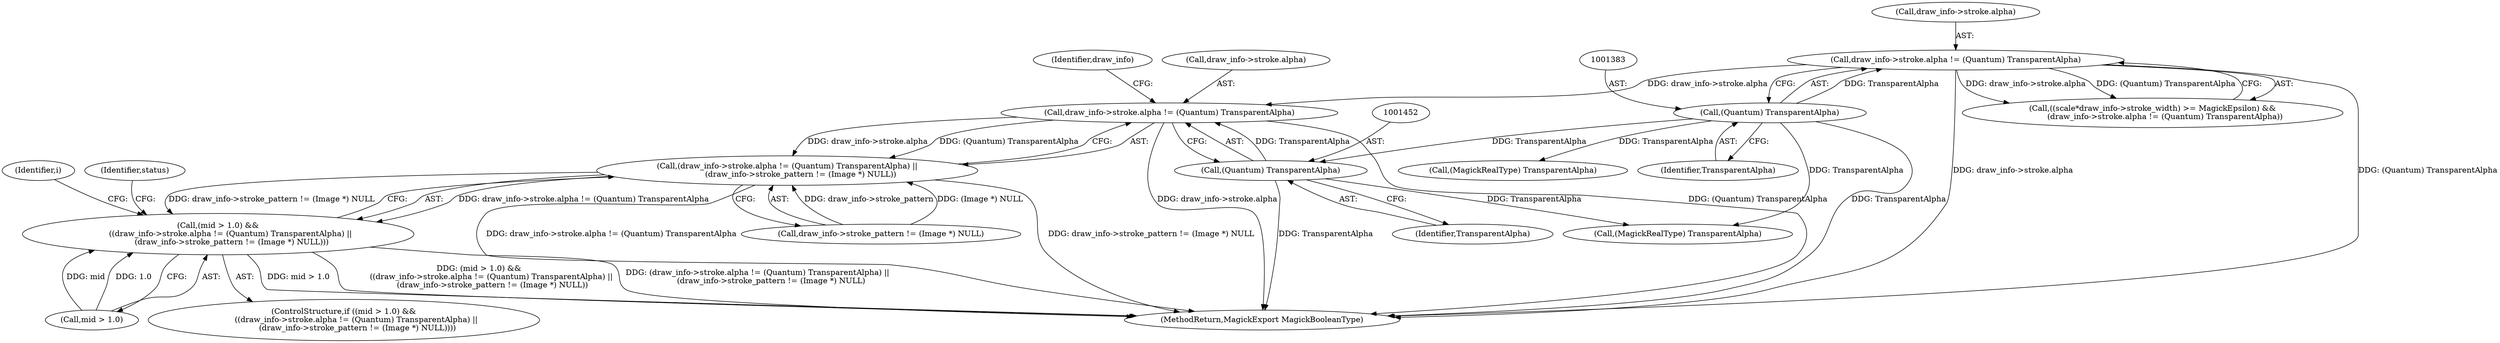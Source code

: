 digraph "0_ImageMagick_726812fa2fa7ce16bcf58f6e115f65427a1c0950_2@pointer" {
"1001445" [label="(Call,draw_info->stroke.alpha != (Quantum) TransparentAlpha)"];
"1001376" [label="(Call,draw_info->stroke.alpha != (Quantum) TransparentAlpha)"];
"1001382" [label="(Call,(Quantum) TransparentAlpha)"];
"1001451" [label="(Call,(Quantum) TransparentAlpha)"];
"1001444" [label="(Call,(draw_info->stroke.alpha != (Quantum) TransparentAlpha) ||\n           (draw_info->stroke_pattern != (Image *) NULL))"];
"1001440" [label="(Call,(mid > 1.0) &&\n          ((draw_info->stroke.alpha != (Quantum) TransparentAlpha) ||\n           (draw_info->stroke_pattern != (Image *) NULL)))"];
"1001465" [label="(Identifier,i)"];
"1001454" [label="(Call,draw_info->stroke_pattern != (Image *) NULL)"];
"1001441" [label="(Call,mid > 1.0)"];
"1001446" [label="(Call,draw_info->stroke.alpha)"];
"1001629" [label="(MethodReturn,MagickExport MagickBooleanType)"];
"1001368" [label="(Call,((scale*draw_info->stroke_width) >= MagickEpsilon) &&\n          (draw_info->stroke.alpha != (Quantum) TransparentAlpha))"];
"1001376" [label="(Call,draw_info->stroke.alpha != (Quantum) TransparentAlpha)"];
"1001444" [label="(Call,(draw_info->stroke.alpha != (Quantum) TransparentAlpha) ||\n           (draw_info->stroke_pattern != (Image *) NULL))"];
"1001382" [label="(Call,(Quantum) TransparentAlpha)"];
"1001599" [label="(Identifier,status)"];
"1001384" [label="(Identifier,TransparentAlpha)"];
"1001456" [label="(Identifier,draw_info)"];
"1001453" [label="(Identifier,TransparentAlpha)"];
"1001439" [label="(ControlStructure,if ((mid > 1.0) &&\n          ((draw_info->stroke.alpha != (Quantum) TransparentAlpha) ||\n           (draw_info->stroke_pattern != (Image *) NULL))))"];
"1001440" [label="(Call,(mid > 1.0) &&\n          ((draw_info->stroke.alpha != (Quantum) TransparentAlpha) ||\n           (draw_info->stroke_pattern != (Image *) NULL)))"];
"1001404" [label="(Call,(MagickRealType) TransparentAlpha)"];
"1001451" [label="(Call,(Quantum) TransparentAlpha)"];
"1001377" [label="(Call,draw_info->stroke.alpha)"];
"1001445" [label="(Call,draw_info->stroke.alpha != (Quantum) TransparentAlpha)"];
"1001576" [label="(Call,(MagickRealType) TransparentAlpha)"];
"1001445" -> "1001444"  [label="AST: "];
"1001445" -> "1001451"  [label="CFG: "];
"1001446" -> "1001445"  [label="AST: "];
"1001451" -> "1001445"  [label="AST: "];
"1001456" -> "1001445"  [label="CFG: "];
"1001444" -> "1001445"  [label="CFG: "];
"1001445" -> "1001629"  [label="DDG: (Quantum) TransparentAlpha"];
"1001445" -> "1001629"  [label="DDG: draw_info->stroke.alpha"];
"1001445" -> "1001444"  [label="DDG: draw_info->stroke.alpha"];
"1001445" -> "1001444"  [label="DDG: (Quantum) TransparentAlpha"];
"1001376" -> "1001445"  [label="DDG: draw_info->stroke.alpha"];
"1001451" -> "1001445"  [label="DDG: TransparentAlpha"];
"1001376" -> "1001368"  [label="AST: "];
"1001376" -> "1001382"  [label="CFG: "];
"1001377" -> "1001376"  [label="AST: "];
"1001382" -> "1001376"  [label="AST: "];
"1001368" -> "1001376"  [label="CFG: "];
"1001376" -> "1001629"  [label="DDG: draw_info->stroke.alpha"];
"1001376" -> "1001629"  [label="DDG: (Quantum) TransparentAlpha"];
"1001376" -> "1001368"  [label="DDG: draw_info->stroke.alpha"];
"1001376" -> "1001368"  [label="DDG: (Quantum) TransparentAlpha"];
"1001382" -> "1001376"  [label="DDG: TransparentAlpha"];
"1001382" -> "1001384"  [label="CFG: "];
"1001383" -> "1001382"  [label="AST: "];
"1001384" -> "1001382"  [label="AST: "];
"1001382" -> "1001629"  [label="DDG: TransparentAlpha"];
"1001382" -> "1001404"  [label="DDG: TransparentAlpha"];
"1001382" -> "1001451"  [label="DDG: TransparentAlpha"];
"1001382" -> "1001576"  [label="DDG: TransparentAlpha"];
"1001451" -> "1001453"  [label="CFG: "];
"1001452" -> "1001451"  [label="AST: "];
"1001453" -> "1001451"  [label="AST: "];
"1001451" -> "1001629"  [label="DDG: TransparentAlpha"];
"1001451" -> "1001576"  [label="DDG: TransparentAlpha"];
"1001444" -> "1001440"  [label="AST: "];
"1001444" -> "1001454"  [label="CFG: "];
"1001454" -> "1001444"  [label="AST: "];
"1001440" -> "1001444"  [label="CFG: "];
"1001444" -> "1001629"  [label="DDG: draw_info->stroke.alpha != (Quantum) TransparentAlpha"];
"1001444" -> "1001629"  [label="DDG: draw_info->stroke_pattern != (Image *) NULL"];
"1001444" -> "1001440"  [label="DDG: draw_info->stroke.alpha != (Quantum) TransparentAlpha"];
"1001444" -> "1001440"  [label="DDG: draw_info->stroke_pattern != (Image *) NULL"];
"1001454" -> "1001444"  [label="DDG: draw_info->stroke_pattern"];
"1001454" -> "1001444"  [label="DDG: (Image *) NULL"];
"1001440" -> "1001439"  [label="AST: "];
"1001440" -> "1001441"  [label="CFG: "];
"1001441" -> "1001440"  [label="AST: "];
"1001465" -> "1001440"  [label="CFG: "];
"1001599" -> "1001440"  [label="CFG: "];
"1001440" -> "1001629"  [label="DDG: (mid > 1.0) &&\n          ((draw_info->stroke.alpha != (Quantum) TransparentAlpha) ||\n           (draw_info->stroke_pattern != (Image *) NULL))"];
"1001440" -> "1001629"  [label="DDG: (draw_info->stroke.alpha != (Quantum) TransparentAlpha) ||\n           (draw_info->stroke_pattern != (Image *) NULL)"];
"1001440" -> "1001629"  [label="DDG: mid > 1.0"];
"1001441" -> "1001440"  [label="DDG: mid"];
"1001441" -> "1001440"  [label="DDG: 1.0"];
}

